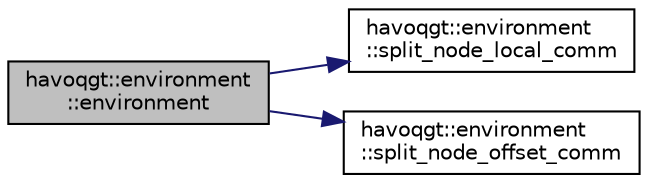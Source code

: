 digraph "havoqgt::environment::environment"
{
  edge [fontname="Helvetica",fontsize="10",labelfontname="Helvetica",labelfontsize="10"];
  node [fontname="Helvetica",fontsize="10",shape=record];
  rankdir="LR";
  Node1 [label="havoqgt::environment\l::environment",height=0.2,width=0.4,color="black", fillcolor="grey75", style="filled", fontcolor="black"];
  Node1 -> Node2 [color="midnightblue",fontsize="10",style="solid",fontname="Helvetica"];
  Node2 [label="havoqgt::environment\l::split_node_local_comm",height=0.2,width=0.4,color="black", fillcolor="white", style="filled",URL="$classhavoqgt_1_1environment.html#a110de49a0238ed6d62923a9d1730b9be"];
  Node1 -> Node3 [color="midnightblue",fontsize="10",style="solid",fontname="Helvetica"];
  Node3 [label="havoqgt::environment\l::split_node_offset_comm",height=0.2,width=0.4,color="black", fillcolor="white", style="filled",URL="$classhavoqgt_1_1environment.html#a9f61cb78e5a8dec845327113fbba2a2d"];
}
